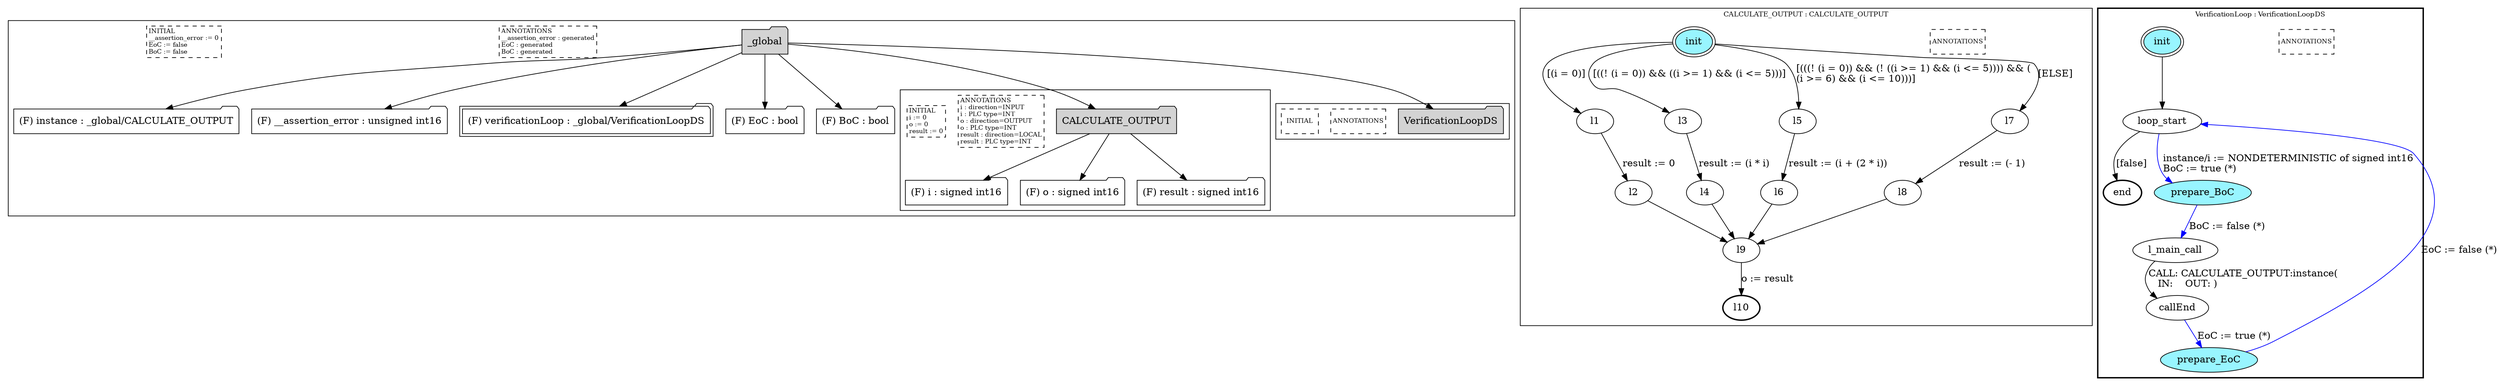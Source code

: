 digraph G {
	subgraph cluster__global1262573693 {
		node [shape="folder", style="filled"];
		//label="_global";
		_global1262573693 [label="_global"];
		_global1262573693 -> instance1406593369;
		instance1406593369 [label = "(F) instance : _global/CALCULATE_OUTPUT", fillcolor="white" ];
		_global1262573693 -> __assertion_error656787973;
		__assertion_error656787973 [label = "(F) __assertion_error : unsigned int16", fillcolor="white" ];
		_global1262573693 -> verificationLoop1402400433;
		verificationLoop1402400433 [label = "(F) verificationLoop : _global/VerificationLoopDS", fillcolor="white" , peripheries=2];
		_global1262573693 -> EoC321795476;
		EoC321795476 [label = "(F) EoC : bool", fillcolor="white" ];
		_global1262573693 -> BoC977952572;
		BoC977952572 [label = "(F) BoC : bool", fillcolor="white" ];
		_global1262573693 -> CALCULATE_OUTPUT1256975947;
		subgraph cluster_CALCULATE_OUTPUT1256975947 {
			node [shape="folder", style="filled"];
			//label="CALCULATE_OUTPUT";
			CALCULATE_OUTPUT1256975947 [label="CALCULATE_OUTPUT"];
			CALCULATE_OUTPUT1256975947 -> i925829785;
			i925829785 [label = "(F) i : signed int16", fillcolor="white" ];
			CALCULATE_OUTPUT1256975947 -> o2125625192;
			o2125625192 [label = "(F) o : signed int16", fillcolor="white" ];
			CALCULATE_OUTPUT1256975947 -> result96749807;
			result96749807 [label = "(F) result : signed int16", fillcolor="white" ];
			
			annotations_pseudonode_CALCULATE_OUTPUT1256975947 [
				label="ANNOTATIONS\li : direction=INPUT\li : PLC type=INT\lo : direction=OUTPUT\lo : PLC type=INT\lresult : direction=LOCAL\lresult : PLC type=INT\l",
				fontsize=9, margin="0.04,0.04", fillcolor="white", shape="rectangle", style="dashed"];
			initamt_pseudonode_CALCULATE_OUTPUT1256975947 [
				label="INITIAL\li := 0\lo := 0\lresult := 0\l",
				fontsize=9, margin="0.04,0.04", fillcolor="lightyellow", shape="rectangle", style="dashed"];
		}
		_global1262573693 -> VerificationLoopDS307148861;
		subgraph cluster_VerificationLoopDS307148861 {
			node [shape="folder", style="filled"];
			//label="VerificationLoopDS";
			VerificationLoopDS307148861 [label="VerificationLoopDS"];
			
			annotations_pseudonode_VerificationLoopDS307148861 [
				label="ANNOTATIONS",
				fontsize=9, margin="0.04,0.04", fillcolor="white", shape="rectangle", style="dashed"];
			initamt_pseudonode_VerificationLoopDS307148861 [
				label="INITIAL",
				fontsize=9, margin="0.04,0.04", fillcolor="lightyellow", shape="rectangle", style="dashed"];
		}
		
		annotations_pseudonode__global1262573693 [
			label="ANNOTATIONS\l__assertion_error : generated\lEoC : generated\lBoC : generated\l",
			fontsize=9, margin="0.04,0.04", fillcolor="white", shape="rectangle", style="dashed"];
		initamt_pseudonode__global1262573693 [
			label="INITIAL\l__assertion_error := 0\lEoC := false\lBoC := false\l",
			fontsize=9, margin="0.04,0.04", fillcolor="lightyellow", shape="rectangle", style="dashed"];
	}
	subgraph clusterCALCULATE_OUTPUT {
		node [style="filled"];
		color="black";
		fontsize=10;
		ranksep=0.4;
		
		label="CALCULATE_OUTPUT : CALCULATE_OUTPUT";
		
		annotations_pseudonode_CALCULATE_OUTPUT [
			label="ANNOTATIONS",
			fontsize=9, margin="0.04,0.04", fillcolor="white", shape="rectangle", style="dashed"];
		
		init_CALCULATE_OUTPUT [label="init", color="black", fillcolor="cadetblue1", peripheries=2, shape="ellipse"];
		l1_CALCULATE_OUTPUT [label="l1", color="black", fillcolor="white", shape="ellipse"];
		l2_CALCULATE_OUTPUT [label="l2", color="black", fillcolor="white", shape="ellipse"];
		l3_CALCULATE_OUTPUT [label="l3", color="black", fillcolor="white", shape="ellipse"];
		l4_CALCULATE_OUTPUT [label="l4", color="black", fillcolor="white", shape="ellipse"];
		l5_CALCULATE_OUTPUT [label="l5", color="black", fillcolor="white", shape="ellipse"];
		l6_CALCULATE_OUTPUT [label="l6", color="black", fillcolor="white", shape="ellipse"];
		l7_CALCULATE_OUTPUT [label="l7", color="black", fillcolor="white", shape="ellipse"];
		l8_CALCULATE_OUTPUT [label="l8", color="black", fillcolor="white", shape="ellipse"];
		l9_CALCULATE_OUTPUT [label="l9", color="black", fillcolor="white", shape="ellipse"];
		l10_CALCULATE_OUTPUT [label="l10", color="black", fillcolor="white", style=bold, shape="ellipse"];
		init_CALCULATE_OUTPUT -> l1_CALCULATE_OUTPUT [color="black", label="[(i = 0)]"];
		l1_CALCULATE_OUTPUT -> l2_CALCULATE_OUTPUT [color="black", label="result := 0"];
		init_CALCULATE_OUTPUT -> l3_CALCULATE_OUTPUT [color="black", label="[((! (i = 0)) && ((i >= 1) && (i <= 5)))]"];
		l3_CALCULATE_OUTPUT -> l4_CALCULATE_OUTPUT [color="black", label="result := (i * i)"];
		init_CALCULATE_OUTPUT -> l5_CALCULATE_OUTPUT [color="black", label="[(((! (i = 0)) && (! ((i >= 1) && (i <= 5)))) && (\l(i >= 6) && (i <= 10)))]\l"];
		l5_CALCULATE_OUTPUT -> l6_CALCULATE_OUTPUT [color="black", label="result := (i + (2 * i))"];
		init_CALCULATE_OUTPUT -> l7_CALCULATE_OUTPUT [color="black", label="[ELSE]"];
		l7_CALCULATE_OUTPUT -> l8_CALCULATE_OUTPUT [color="black", label="result := (- 1)"];
		l2_CALCULATE_OUTPUT -> l9_CALCULATE_OUTPUT [color="black", label=""];
		l4_CALCULATE_OUTPUT -> l9_CALCULATE_OUTPUT [color="black", label=""];
		l6_CALCULATE_OUTPUT -> l9_CALCULATE_OUTPUT [color="black", label=""];
		l8_CALCULATE_OUTPUT -> l9_CALCULATE_OUTPUT [color="black", label=""];
		l9_CALCULATE_OUTPUT -> l10_CALCULATE_OUTPUT [color="black", label="o := result"];
	}
	subgraph clusterVerificationLoop {
		node [style="filled"];
		style=bold;
		color="black";
		fontsize=10;
		ranksep=0.4;
		
		label="VerificationLoop : VerificationLoopDS";
		
		annotations_pseudonode_VerificationLoop [
			label="ANNOTATIONS",
			fontsize=9, margin="0.04,0.04", fillcolor="white", shape="rectangle", style="dashed"];
		
		init_VerificationLoop [label="init", color="black", fillcolor="cadetblue1", peripheries=2, shape="ellipse"];
		end_VerificationLoop [label="end", color="black", fillcolor="cadetblue1", style=bold, shape="ellipse"];
		loop_start_VerificationLoop [label="loop_start", color="black", fillcolor="white", shape="ellipse"];
		prepare_BoC_VerificationLoop [label="prepare_BoC", color="black", fillcolor="cadetblue1", shape="ellipse"];
		l_main_call_VerificationLoop [label="l_main_call", color="black", fillcolor="white", shape="ellipse"];
		callEnd_VerificationLoop [label="callEnd", color="black", fillcolor="white", shape="ellipse"];
		prepare_EoC_VerificationLoop [label="prepare_EoC", color="black", fillcolor="cadetblue1", shape="ellipse"];
		init_VerificationLoop -> loop_start_VerificationLoop [color="black", label=""];
		loop_start_VerificationLoop -> prepare_BoC_VerificationLoop [color="blue", label="instance/i := NONDETERMINISTIC of signed int16\lBoC := true (*)\l"];
		prepare_BoC_VerificationLoop -> l_main_call_VerificationLoop [color="blue", label="BoC := false (*)"];
		l_main_call_VerificationLoop -> callEnd_VerificationLoop [color="black", label="CALL: CALCULATE_OUTPUT:instance(\l   IN:    OUT: )\l"];
		callEnd_VerificationLoop -> prepare_EoC_VerificationLoop [color="blue", label="EoC := true (*)"];
		prepare_EoC_VerificationLoop -> loop_start_VerificationLoop [color="blue", label="EoC := false (*)"];
		loop_start_VerificationLoop -> end_VerificationLoop [color="black", label="[false]"];
	}
}

